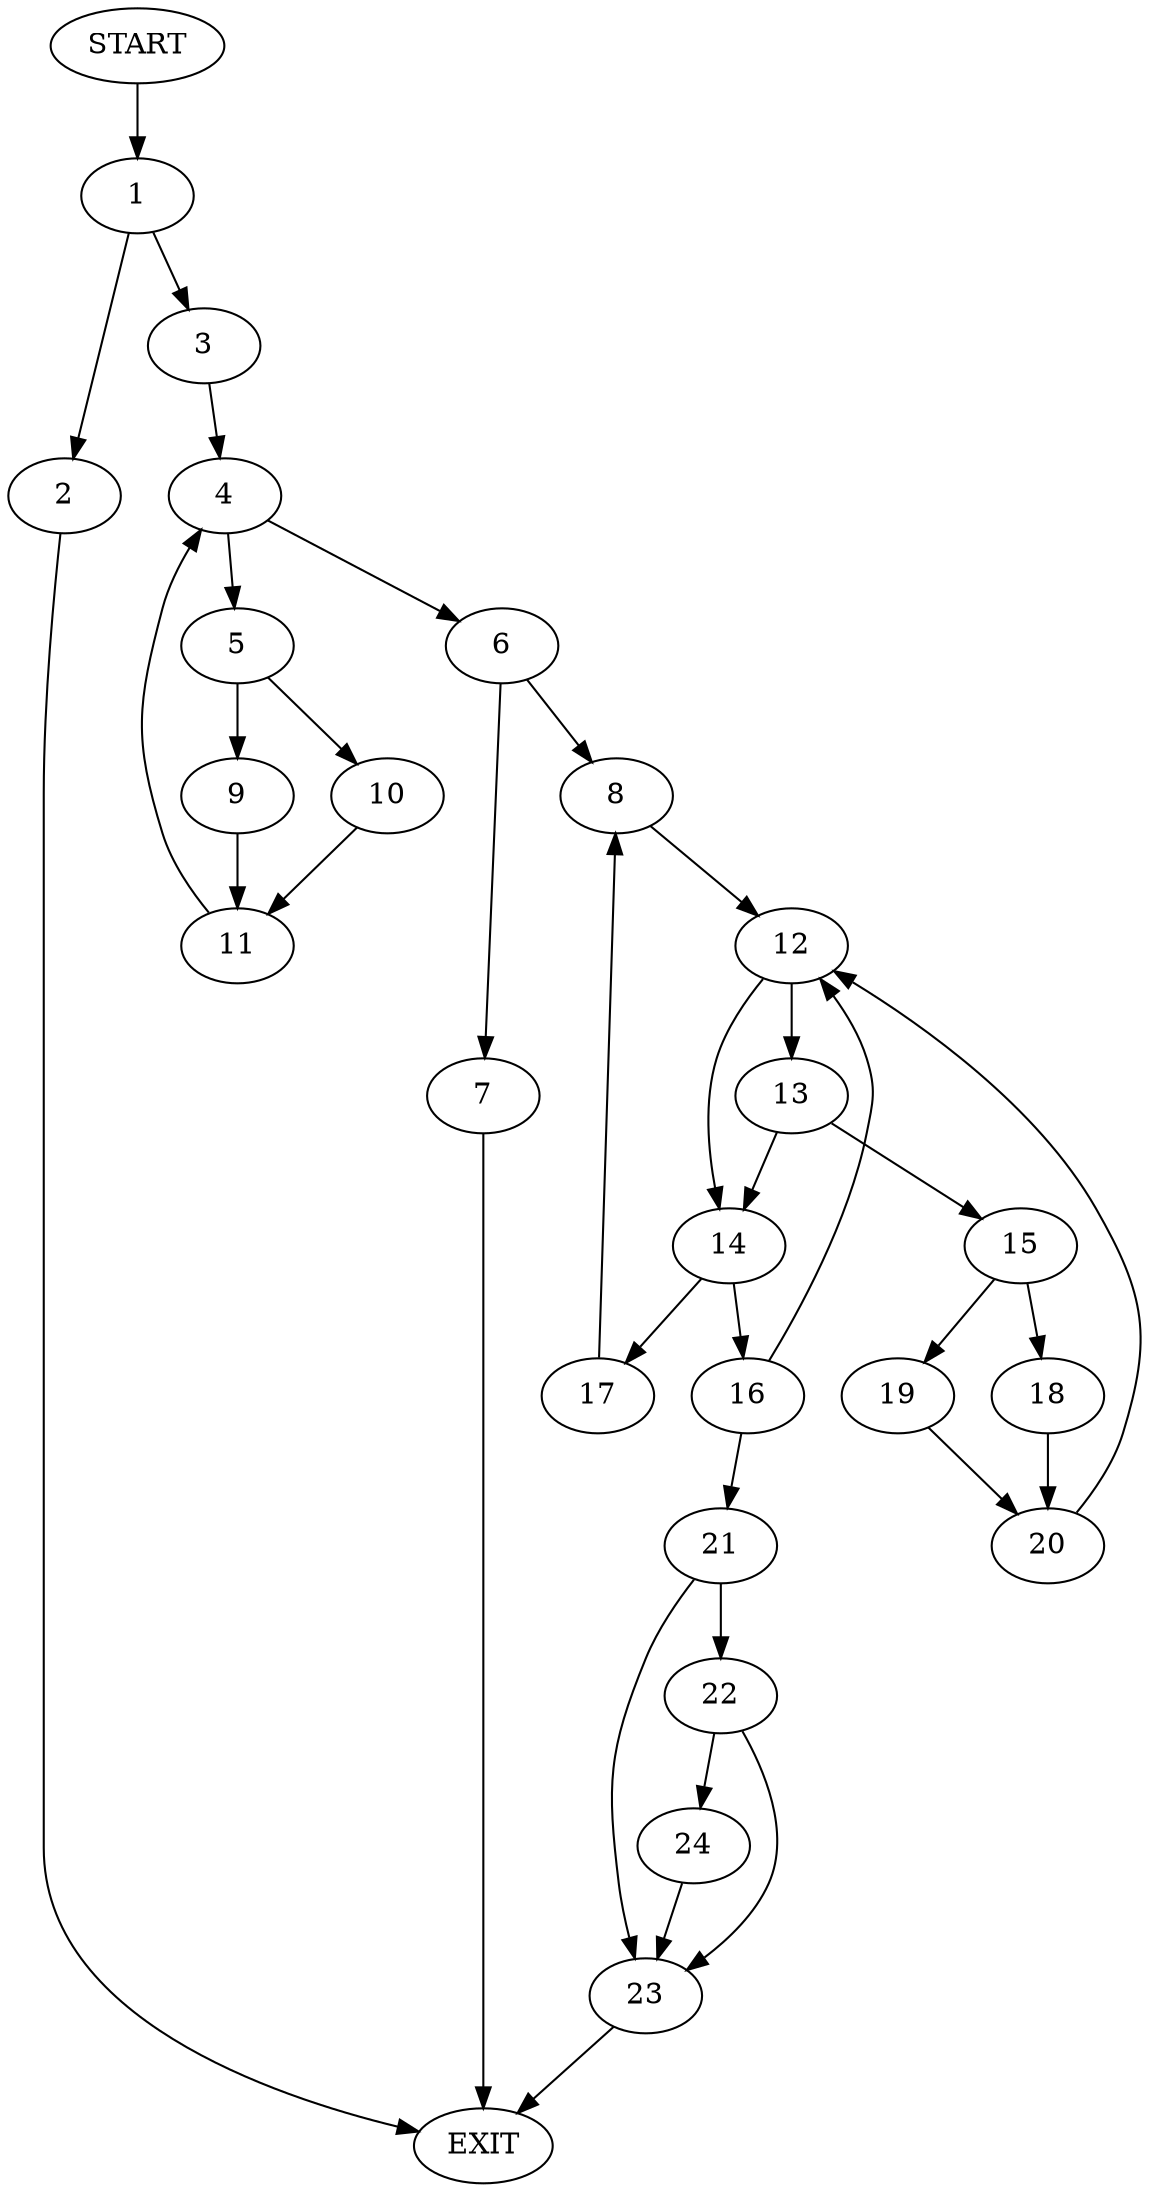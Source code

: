 digraph {
0 [label="START"]
25 [label="EXIT"]
0 -> 1
1 -> 2
1 -> 3
3 -> 4
2 -> 25
4 -> 5
4 -> 6
6 -> 7
6 -> 8
5 -> 9
5 -> 10
10 -> 11
9 -> 11
11 -> 4
7 -> 25
8 -> 12
12 -> 13
12 -> 14
13 -> 15
13 -> 14
14 -> 16
14 -> 17
15 -> 18
15 -> 19
18 -> 20
19 -> 20
20 -> 12
16 -> 21
16 -> 12
17 -> 8
21 -> 22
21 -> 23
22 -> 24
22 -> 23
23 -> 25
24 -> 23
}

